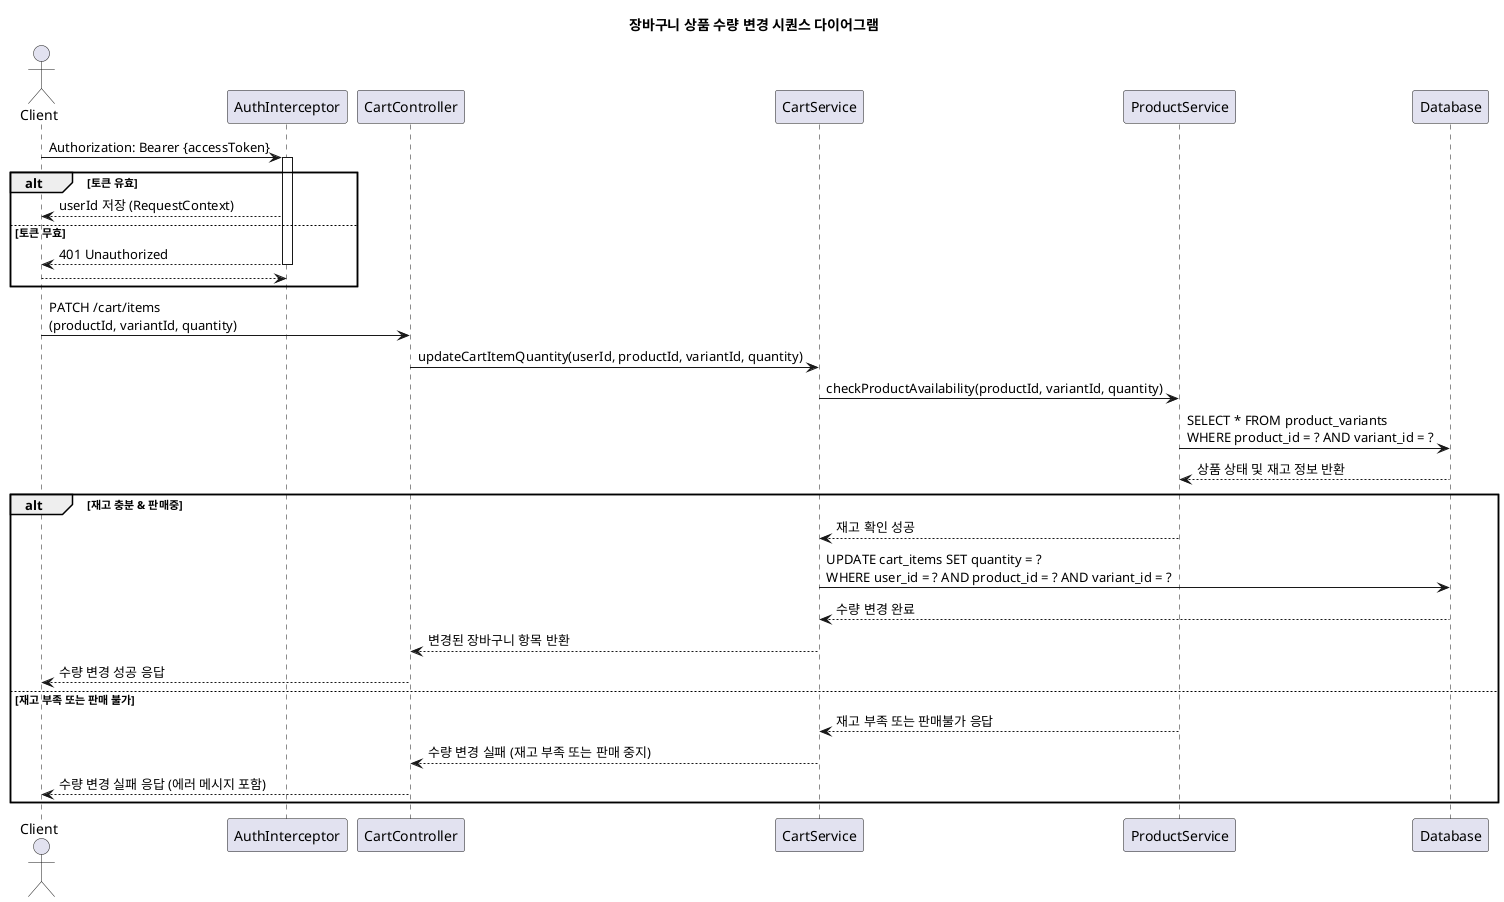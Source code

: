 @startuml
title 장바구니 상품 수량 변경 시퀀스 다이어그램

actor Client
participant "AuthInterceptor" as Auth
participant "CartController" as API
participant "CartService" as Cart
participant "ProductService" as Product
participant Database

Client -> Auth : Authorization: Bearer {accessToken}
activate Auth
alt 토큰 유효
    Auth --> Client : userId 저장 (RequestContext)
else 토큰 무효
    Auth --> Client : 401 Unauthorized
    deactivate Auth
    return
end
deactivate Auth

Client -> API : PATCH /cart/items\n(productId, variantId, quantity)

API -> Cart : updateCartItemQuantity(userId, productId, variantId, quantity)

Cart -> Product : checkProductAvailability(productId, variantId, quantity)
Product -> Database : SELECT * FROM product_variants\nWHERE product_id = ? AND variant_id = ?
Database --> Product : 상품 상태 및 재고 정보 반환

alt 재고 충분 & 판매중
    Product --> Cart : 재고 확인 성공

    Cart -> Database : UPDATE cart_items SET quantity = ?\nWHERE user_id = ? AND product_id = ? AND variant_id = ?
    Database --> Cart : 수량 변경 완료

    Cart --> API : 변경된 장바구니 항목 반환
    API --> Client : 수량 변경 성공 응답
else 재고 부족 또는 판매 불가
    Product --> Cart : 재고 부족 또는 판매불가 응답
    Cart --> API : 수량 변경 실패 (재고 부족 또는 판매 중지)
    API --> Client : 수량 변경 실패 응답 (에러 메시지 포함)
end

@enduml
